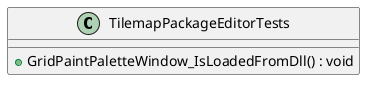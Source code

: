 @startuml
class TilemapPackageEditorTests {
    + GridPaintPaletteWindow_IsLoadedFromDll() : void
}
@enduml
